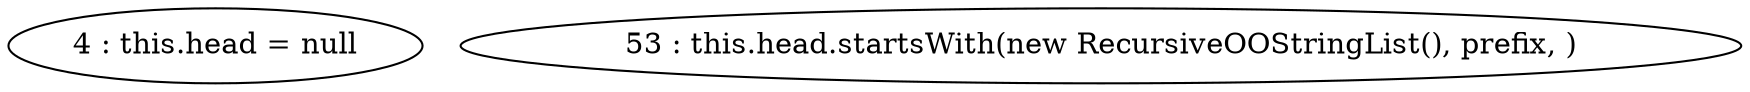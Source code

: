 digraph G {
"4 : this.head = null"
"53 : this.head.startsWith(new RecursiveOOStringList(), prefix, )"
}